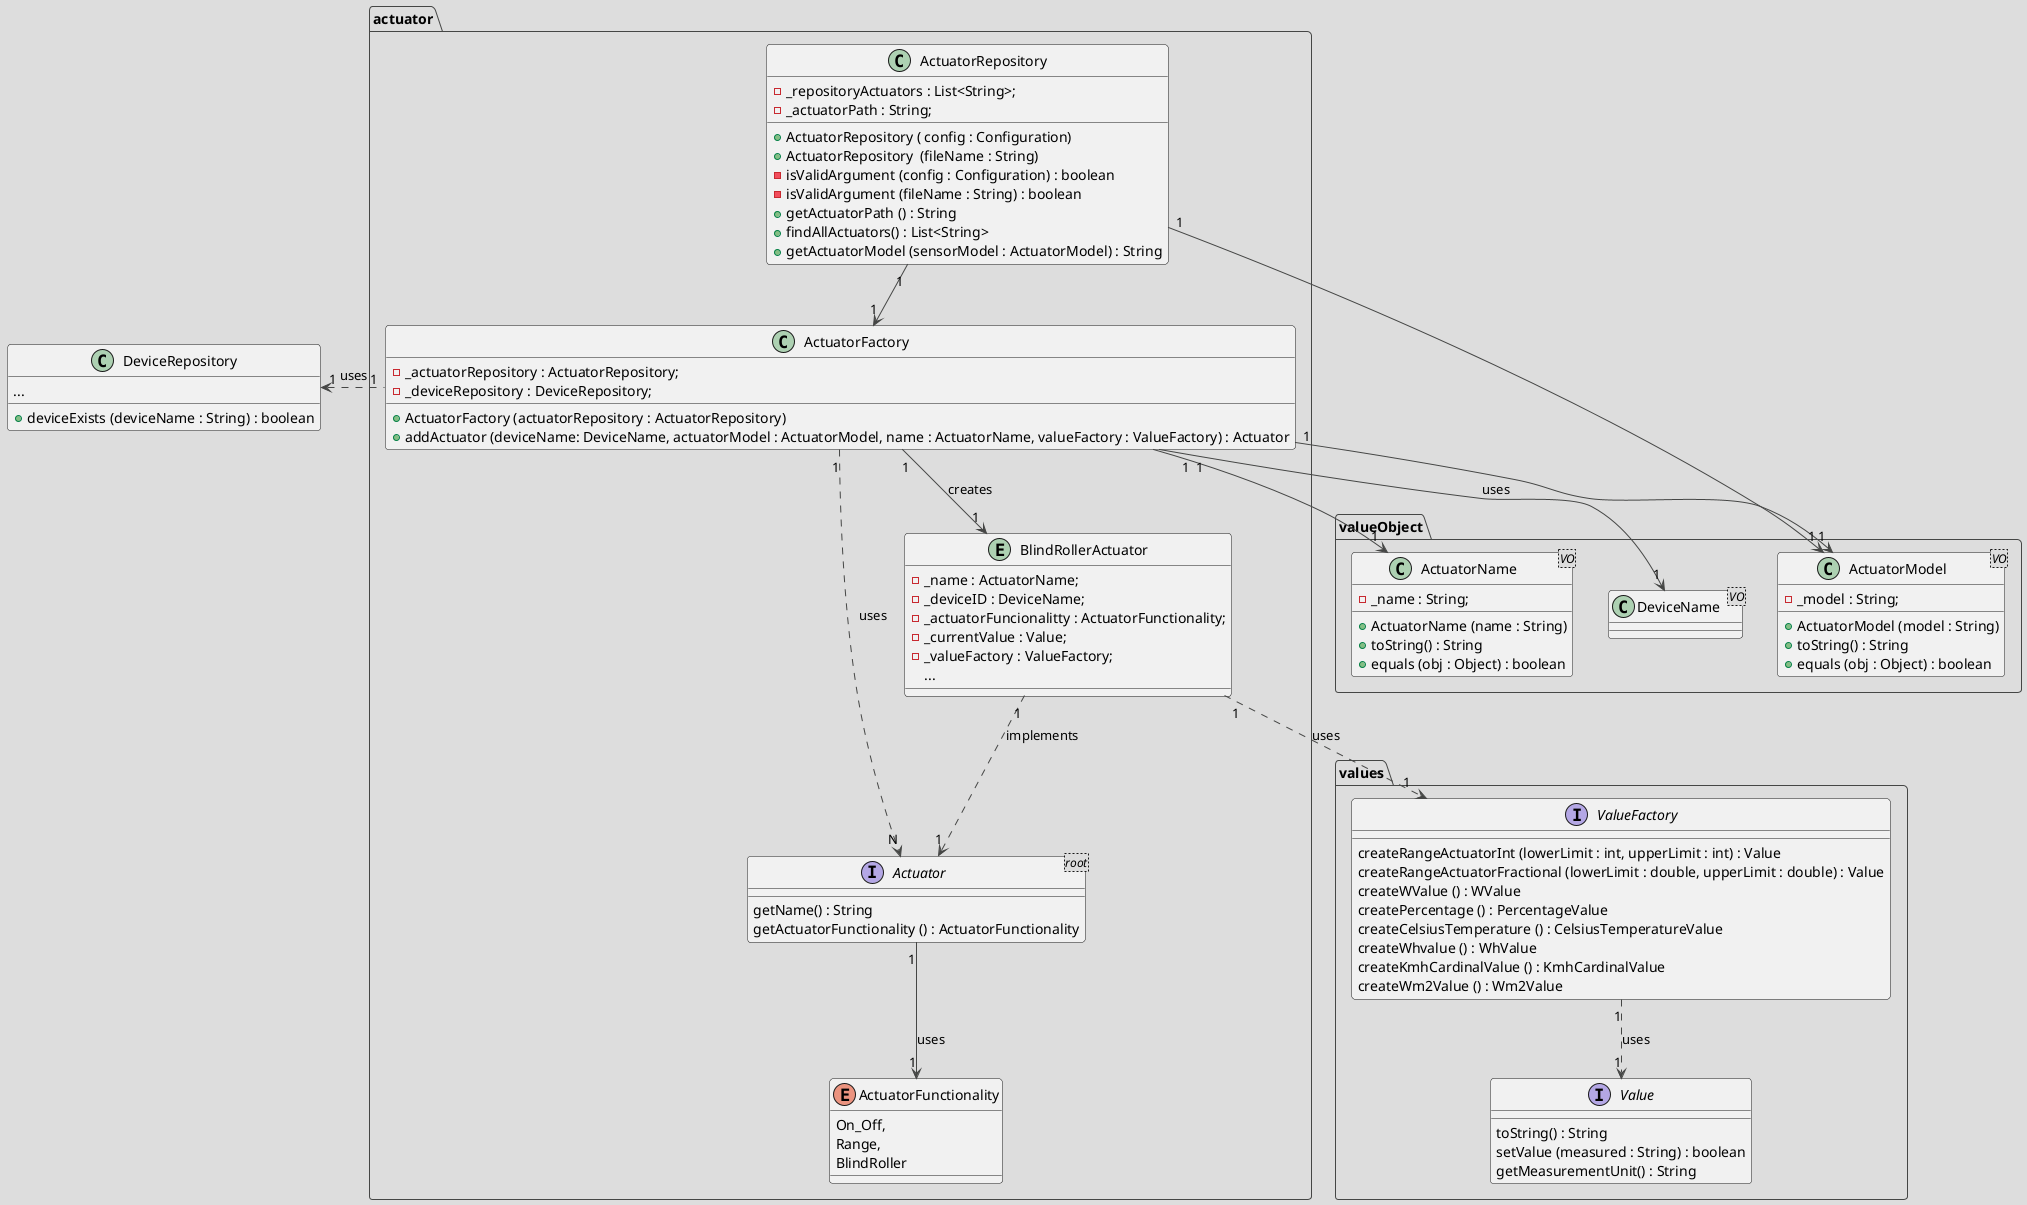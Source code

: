 @startuml
!theme toy

package values{
 interface Value {
 toString() : String
 setValue (measured : String) : boolean
 getMeasurementUnit() : String
 }
  interface ValueFactory{
  createRangeActuatorInt (lowerLimit : int, upperLimit : int) : Value
  createRangeActuatorFractional (lowerLimit : double, upperLimit : double) : Value
  createWValue () : WValue
  createPercentage () : PercentageValue
  createCelsiusTemperature () : CelsiusTemperatureValue
  createWhvalue () : WhValue
  createKmhCardinalValue () : KmhCardinalValue
  createWm2Value () : Wm2Value
  }
}
package actuator{
class ActuatorRepository{
- _repositoryActuators : List<String>;
- _actuatorPath : String;
+ ActuatorRepository ( config : Configuration)
+ ActuatorRepository  (fileName : String)
- isValidArgument (config : Configuration) : boolean
- isValidArgument (fileName : String) : boolean
+ getActuatorPath () : String
+ findAllActuators() : List<String>
+ getActuatorModel (sensorModel : ActuatorModel) : String
}
class ActuatorFactory{
- _actuatorRepository : ActuatorRepository;
- _deviceRepository : DeviceRepository;
+ ActuatorFactory (actuatorRepository : ActuatorRepository)
+ addActuator (deviceName: DeviceName, actuatorModel : ActuatorModel, name : ActuatorName, valueFactory : ValueFactory) : Actuator
}
enum ActuatorFunctionality{
    On_Off,
    Range,
    BlindRoller
 }

 interface Actuator <root> {
 getName() : String
 getActuatorFunctionality () : ActuatorFunctionality
 }
entity BlindRollerActuator{
- _name : ActuatorName;
- _deviceID : DeviceName;
- _actuatorFuncionalitty : ActuatorFunctionality;
- _currentValue : Value;
- _valueFactory : ValueFactory;
 ...
}

}
package valueObject{
class ActuatorName<VO>{
- _name : String;
+ ActuatorName (name : String)
+ toString() : String
+ equals (obj : Object) : boolean
}

class ActuatorModel<VO>{
- _model : String;
+ ActuatorModel (model : String)
+ toString() : String
+ equals (obj : Object) : boolean
}
class DeviceName <VO>{
}
}
class DeviceRepository{
...
+ deviceExists (deviceName : String) : boolean
}





ActuatorRepository "1" --> "1" ActuatorFactory
ActuatorFactory "1" ..> "N" Actuator : uses
Actuator "1" --> "1" ActuatorFunctionality : uses
ActuatorFactory "1" --> "1" ActuatorName
ActuatorFactory "1" --> "1" ActuatorModel
ActuatorRepository "1" --> "1" ActuatorModel
ActuatorFactory "1" .left.> "1" DeviceRepository : uses
ActuatorFactory "1" --> "1" DeviceName : uses
BlindRollerActuator "1" ..> "1" Actuator : implements
ActuatorFactory "1" --> "1" BlindRollerActuator : creates
BlindRollerActuator "1" ..> "1" ValueFactory : uses


ValueFactory "1" ..> "1" Value : "uses"



@enduml
